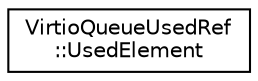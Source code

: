 digraph "类继承关系图"
{
  edge [fontname="Helvetica",fontsize="10",labelfontname="Helvetica",labelfontsize="10"];
  node [fontname="Helvetica",fontsize="10",shape=record];
  rankdir="LR";
  Node0 [label="VirtioQueueUsedRef\l::UsedElement",height=0.2,width=0.4,color="black", fillcolor="white", style="filled",URL="$d1/de4/struct_virtio_queue_used_ref_1_1_used_element.html"];
}
